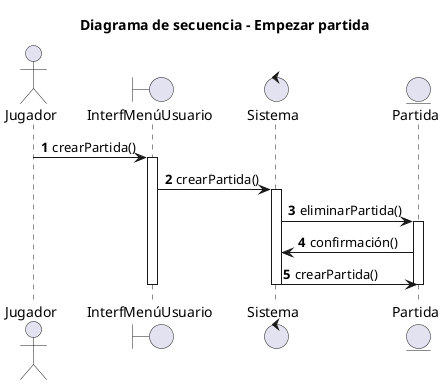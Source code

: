 @startuml
title Diagrama de secuencia - Empezar partida
autonumber
actor Jugador
boundary InterfMenúUsuario
control Sistema
entity Partida

Jugador -> InterfMenúUsuario : crearPartida()
activate InterfMenúUsuario
InterfMenúUsuario -> Sistema : crearPartida()
activate Sistema
Sistema -> Partida : eliminarPartida()
activate Partida
Partida -> Sistema : confirmación()
Sistema -> Partida : crearPartida()
deactivate Partida
deactivate Sistema
deactivate InterfMenúUsuario

@enduml